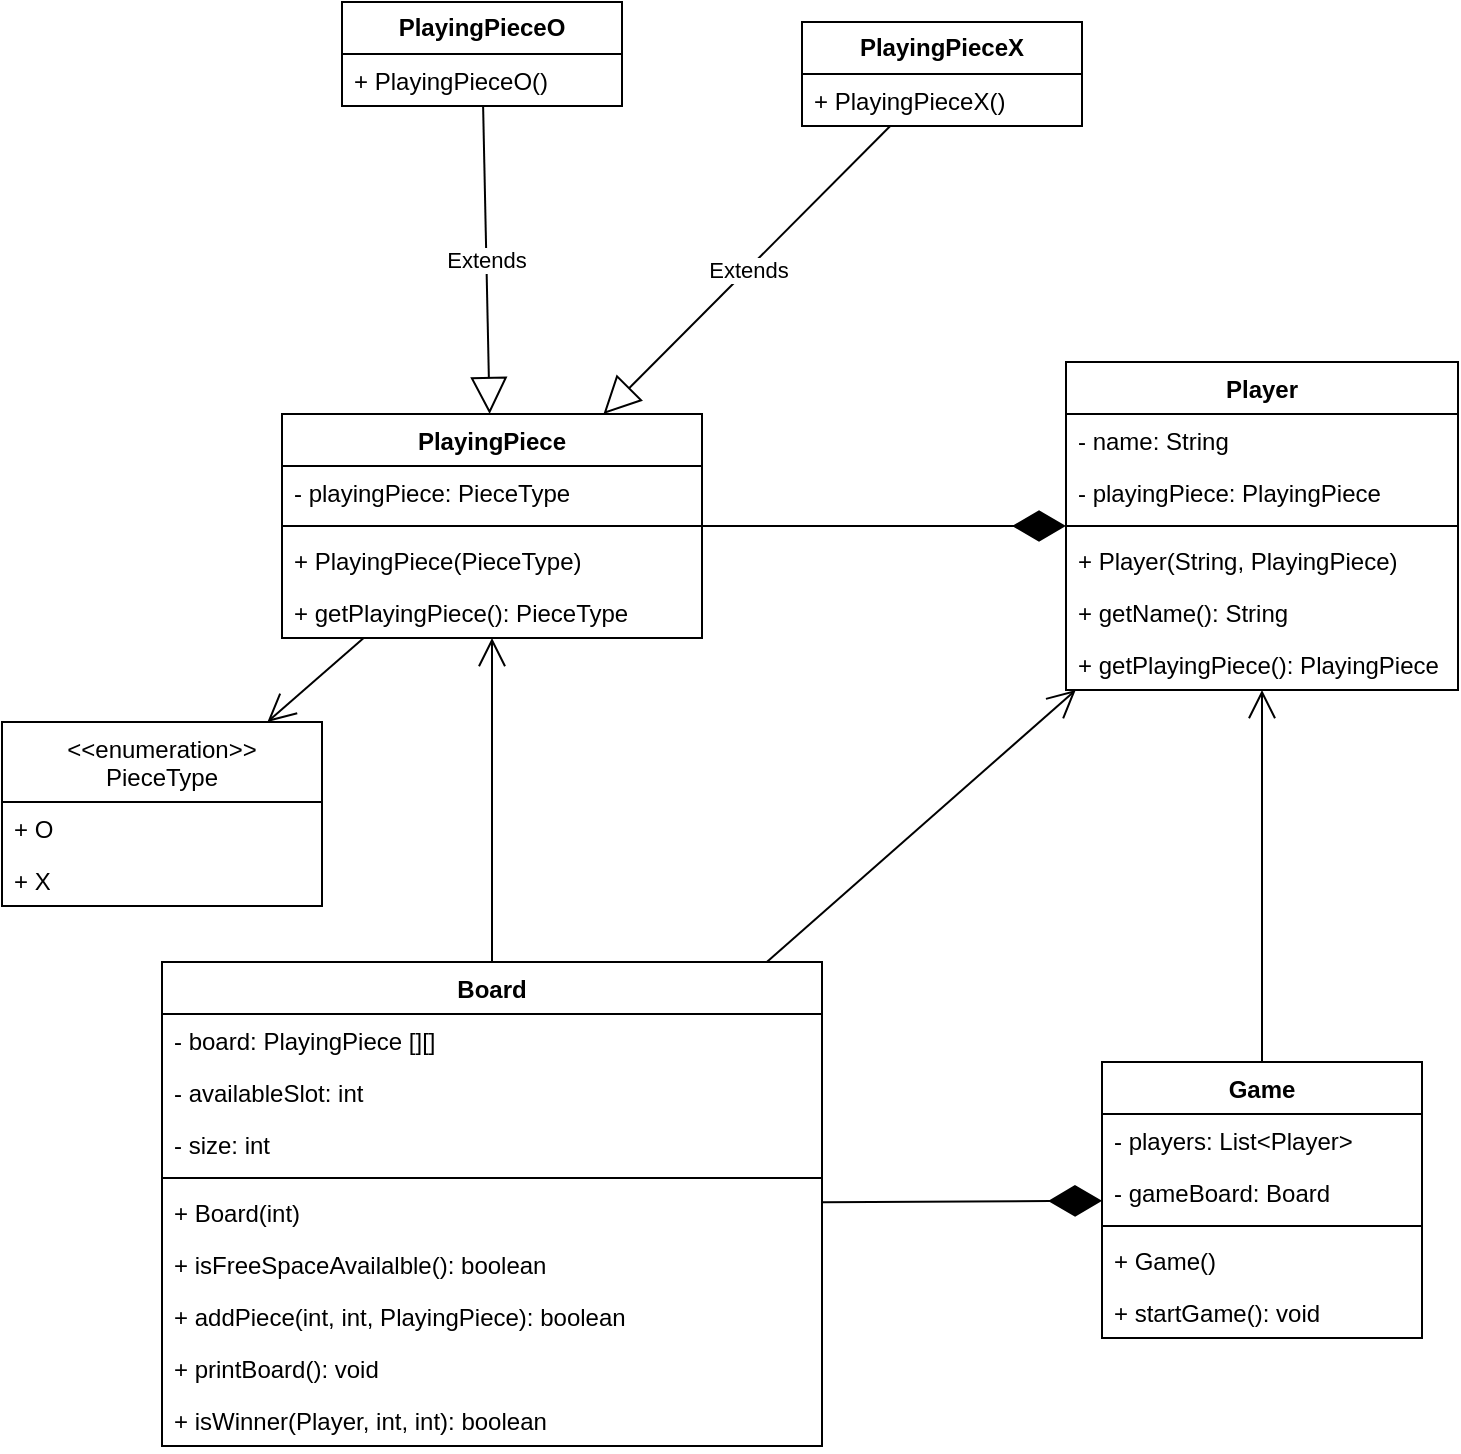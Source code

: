 <mxfile version="24.9.3">
  <diagram id="WaV6I5XTTUEyGwtXGamM" name="Page-1">
    <mxGraphModel dx="1666" dy="828" grid="1" gridSize="10" guides="1" tooltips="1" connect="1" arrows="1" fold="1" page="1" pageScale="1" pageWidth="827" pageHeight="1169" math="0" shadow="0">
      <root>
        <mxCell id="0" />
        <mxCell id="1" parent="0" />
        <mxCell id="thSkNw75EUkY4Bqw_kF2-1" value="&lt;span style=&quot;font-weight: 400;&quot;&gt;&amp;lt;&amp;lt;enumeration&amp;gt;&amp;gt;&lt;/span&gt;&lt;div&gt;&lt;span style=&quot;font-weight: 400;&quot;&gt;PieceType&lt;/span&gt;&lt;/div&gt;" style="swimlane;fontStyle=1;align=center;verticalAlign=top;childLayout=stackLayout;horizontal=1;startSize=40;horizontalStack=0;resizeParent=1;resizeParentMax=0;resizeLast=0;collapsible=1;marginBottom=0;whiteSpace=wrap;html=1;" parent="1" vertex="1">
          <mxGeometry x="50" y="530" width="160" height="92" as="geometry" />
        </mxCell>
        <mxCell id="thSkNw75EUkY4Bqw_kF2-2" value="+ O" style="text;strokeColor=none;fillColor=none;align=left;verticalAlign=top;spacingLeft=4;spacingRight=4;overflow=hidden;rotatable=0;points=[[0,0.5],[1,0.5]];portConstraint=eastwest;whiteSpace=wrap;html=1;" parent="thSkNw75EUkY4Bqw_kF2-1" vertex="1">
          <mxGeometry y="40" width="160" height="26" as="geometry" />
        </mxCell>
        <mxCell id="thSkNw75EUkY4Bqw_kF2-5" value="+ X" style="text;strokeColor=none;fillColor=none;align=left;verticalAlign=top;spacingLeft=4;spacingRight=4;overflow=hidden;rotatable=0;points=[[0,0.5],[1,0.5]];portConstraint=eastwest;whiteSpace=wrap;html=1;" parent="thSkNw75EUkY4Bqw_kF2-1" vertex="1">
          <mxGeometry y="66" width="160" height="26" as="geometry" />
        </mxCell>
        <mxCell id="zSFDx17UMj5DyOR8TztK-1" value="PlayingPiece" style="swimlane;fontStyle=1;align=center;verticalAlign=top;childLayout=stackLayout;horizontal=1;startSize=26;horizontalStack=0;resizeParent=1;resizeParentMax=0;resizeLast=0;collapsible=1;marginBottom=0;whiteSpace=wrap;html=1;" vertex="1" parent="1">
          <mxGeometry x="190" y="376" width="210" height="112" as="geometry" />
        </mxCell>
        <mxCell id="zSFDx17UMj5DyOR8TztK-2" value="- playingPiece: PieceType" style="text;strokeColor=none;fillColor=none;align=left;verticalAlign=top;spacingLeft=4;spacingRight=4;overflow=hidden;rotatable=0;points=[[0,0.5],[1,0.5]];portConstraint=eastwest;whiteSpace=wrap;html=1;" vertex="1" parent="zSFDx17UMj5DyOR8TztK-1">
          <mxGeometry y="26" width="210" height="26" as="geometry" />
        </mxCell>
        <mxCell id="zSFDx17UMj5DyOR8TztK-3" value="" style="line;strokeWidth=1;fillColor=none;align=left;verticalAlign=middle;spacingTop=-1;spacingLeft=3;spacingRight=3;rotatable=0;labelPosition=right;points=[];portConstraint=eastwest;strokeColor=inherit;" vertex="1" parent="zSFDx17UMj5DyOR8TztK-1">
          <mxGeometry y="52" width="210" height="8" as="geometry" />
        </mxCell>
        <mxCell id="zSFDx17UMj5DyOR8TztK-4" value="+ PlayingPiece(PieceType)" style="text;strokeColor=none;fillColor=none;align=left;verticalAlign=top;spacingLeft=4;spacingRight=4;overflow=hidden;rotatable=0;points=[[0,0.5],[1,0.5]];portConstraint=eastwest;whiteSpace=wrap;html=1;" vertex="1" parent="zSFDx17UMj5DyOR8TztK-1">
          <mxGeometry y="60" width="210" height="26" as="geometry" />
        </mxCell>
        <mxCell id="zSFDx17UMj5DyOR8TztK-5" value="+ getPlayingPiece(): PieceType" style="text;strokeColor=none;fillColor=none;align=left;verticalAlign=top;spacingLeft=4;spacingRight=4;overflow=hidden;rotatable=0;points=[[0,0.5],[1,0.5]];portConstraint=eastwest;whiteSpace=wrap;html=1;" vertex="1" parent="zSFDx17UMj5DyOR8TztK-1">
          <mxGeometry y="86" width="210" height="26" as="geometry" />
        </mxCell>
        <mxCell id="zSFDx17UMj5DyOR8TztK-6" value="&lt;b&gt;PlayingPieceO&lt;/b&gt;" style="swimlane;fontStyle=0;childLayout=stackLayout;horizontal=1;startSize=26;fillColor=none;horizontalStack=0;resizeParent=1;resizeParentMax=0;resizeLast=0;collapsible=1;marginBottom=0;whiteSpace=wrap;html=1;" vertex="1" parent="1">
          <mxGeometry x="220" y="170" width="140" height="52" as="geometry" />
        </mxCell>
        <mxCell id="zSFDx17UMj5DyOR8TztK-7" value="+&amp;nbsp;&lt;span style=&quot;text-align: center;&quot;&gt;PlayingPieceO()&lt;/span&gt;" style="text;strokeColor=none;fillColor=none;align=left;verticalAlign=top;spacingLeft=4;spacingRight=4;overflow=hidden;rotatable=0;points=[[0,0.5],[1,0.5]];portConstraint=eastwest;whiteSpace=wrap;html=1;" vertex="1" parent="zSFDx17UMj5DyOR8TztK-6">
          <mxGeometry y="26" width="140" height="26" as="geometry" />
        </mxCell>
        <mxCell id="zSFDx17UMj5DyOR8TztK-10" value="&lt;b&gt;PlayingPieceX&lt;/b&gt;" style="swimlane;fontStyle=0;childLayout=stackLayout;horizontal=1;startSize=26;fillColor=none;horizontalStack=0;resizeParent=1;resizeParentMax=0;resizeLast=0;collapsible=1;marginBottom=0;whiteSpace=wrap;html=1;" vertex="1" parent="1">
          <mxGeometry x="450" y="180" width="140" height="52" as="geometry" />
        </mxCell>
        <mxCell id="zSFDx17UMj5DyOR8TztK-11" value="+&amp;nbsp;&lt;span style=&quot;text-align: center;&quot;&gt;PlayingPieceX()&lt;/span&gt;" style="text;strokeColor=none;fillColor=none;align=left;verticalAlign=top;spacingLeft=4;spacingRight=4;overflow=hidden;rotatable=0;points=[[0,0.5],[1,0.5]];portConstraint=eastwest;whiteSpace=wrap;html=1;" vertex="1" parent="zSFDx17UMj5DyOR8TztK-10">
          <mxGeometry y="26" width="140" height="26" as="geometry" />
        </mxCell>
        <mxCell id="zSFDx17UMj5DyOR8TztK-12" value="Player" style="swimlane;fontStyle=1;align=center;verticalAlign=top;childLayout=stackLayout;horizontal=1;startSize=26;horizontalStack=0;resizeParent=1;resizeParentMax=0;resizeLast=0;collapsible=1;marginBottom=0;whiteSpace=wrap;html=1;" vertex="1" parent="1">
          <mxGeometry x="582" y="350" width="196" height="164" as="geometry" />
        </mxCell>
        <mxCell id="zSFDx17UMj5DyOR8TztK-13" value="- name: String" style="text;strokeColor=none;fillColor=none;align=left;verticalAlign=top;spacingLeft=4;spacingRight=4;overflow=hidden;rotatable=0;points=[[0,0.5],[1,0.5]];portConstraint=eastwest;whiteSpace=wrap;html=1;" vertex="1" parent="zSFDx17UMj5DyOR8TztK-12">
          <mxGeometry y="26" width="196" height="26" as="geometry" />
        </mxCell>
        <mxCell id="zSFDx17UMj5DyOR8TztK-16" value="- playingPiece: PlayingPiece" style="text;strokeColor=none;fillColor=none;align=left;verticalAlign=top;spacingLeft=4;spacingRight=4;overflow=hidden;rotatable=0;points=[[0,0.5],[1,0.5]];portConstraint=eastwest;whiteSpace=wrap;html=1;" vertex="1" parent="zSFDx17UMj5DyOR8TztK-12">
          <mxGeometry y="52" width="196" height="26" as="geometry" />
        </mxCell>
        <mxCell id="zSFDx17UMj5DyOR8TztK-14" value="" style="line;strokeWidth=1;fillColor=none;align=left;verticalAlign=middle;spacingTop=-1;spacingLeft=3;spacingRight=3;rotatable=0;labelPosition=right;points=[];portConstraint=eastwest;strokeColor=inherit;" vertex="1" parent="zSFDx17UMj5DyOR8TztK-12">
          <mxGeometry y="78" width="196" height="8" as="geometry" />
        </mxCell>
        <mxCell id="zSFDx17UMj5DyOR8TztK-15" value="+ Player(String, PlayingPiece)" style="text;strokeColor=none;fillColor=none;align=left;verticalAlign=top;spacingLeft=4;spacingRight=4;overflow=hidden;rotatable=0;points=[[0,0.5],[1,0.5]];portConstraint=eastwest;whiteSpace=wrap;html=1;" vertex="1" parent="zSFDx17UMj5DyOR8TztK-12">
          <mxGeometry y="86" width="196" height="26" as="geometry" />
        </mxCell>
        <mxCell id="zSFDx17UMj5DyOR8TztK-17" value="+ getName(): String" style="text;strokeColor=none;fillColor=none;align=left;verticalAlign=top;spacingLeft=4;spacingRight=4;overflow=hidden;rotatable=0;points=[[0,0.5],[1,0.5]];portConstraint=eastwest;whiteSpace=wrap;html=1;" vertex="1" parent="zSFDx17UMj5DyOR8TztK-12">
          <mxGeometry y="112" width="196" height="26" as="geometry" />
        </mxCell>
        <mxCell id="zSFDx17UMj5DyOR8TztK-18" value="+ getPlayingPiece(): PlayingPiece" style="text;strokeColor=none;fillColor=none;align=left;verticalAlign=top;spacingLeft=4;spacingRight=4;overflow=hidden;rotatable=0;points=[[0,0.5],[1,0.5]];portConstraint=eastwest;whiteSpace=wrap;html=1;" vertex="1" parent="zSFDx17UMj5DyOR8TztK-12">
          <mxGeometry y="138" width="196" height="26" as="geometry" />
        </mxCell>
        <mxCell id="zSFDx17UMj5DyOR8TztK-19" value="Board" style="swimlane;fontStyle=1;align=center;verticalAlign=top;childLayout=stackLayout;horizontal=1;startSize=26;horizontalStack=0;resizeParent=1;resizeParentMax=0;resizeLast=0;collapsible=1;marginBottom=0;whiteSpace=wrap;html=1;" vertex="1" parent="1">
          <mxGeometry x="130" y="650" width="330" height="242" as="geometry" />
        </mxCell>
        <mxCell id="zSFDx17UMj5DyOR8TztK-20" value="- board: PlayingPiece [][]" style="text;strokeColor=none;fillColor=none;align=left;verticalAlign=top;spacingLeft=4;spacingRight=4;overflow=hidden;rotatable=0;points=[[0,0.5],[1,0.5]];portConstraint=eastwest;whiteSpace=wrap;html=1;" vertex="1" parent="zSFDx17UMj5DyOR8TztK-19">
          <mxGeometry y="26" width="330" height="26" as="geometry" />
        </mxCell>
        <mxCell id="zSFDx17UMj5DyOR8TztK-23" value="- availableSlot: int" style="text;strokeColor=none;fillColor=none;align=left;verticalAlign=top;spacingLeft=4;spacingRight=4;overflow=hidden;rotatable=0;points=[[0,0.5],[1,0.5]];portConstraint=eastwest;whiteSpace=wrap;html=1;" vertex="1" parent="zSFDx17UMj5DyOR8TztK-19">
          <mxGeometry y="52" width="330" height="26" as="geometry" />
        </mxCell>
        <mxCell id="zSFDx17UMj5DyOR8TztK-24" value="- size: int" style="text;strokeColor=none;fillColor=none;align=left;verticalAlign=top;spacingLeft=4;spacingRight=4;overflow=hidden;rotatable=0;points=[[0,0.5],[1,0.5]];portConstraint=eastwest;whiteSpace=wrap;html=1;" vertex="1" parent="zSFDx17UMj5DyOR8TztK-19">
          <mxGeometry y="78" width="330" height="26" as="geometry" />
        </mxCell>
        <mxCell id="zSFDx17UMj5DyOR8TztK-21" value="" style="line;strokeWidth=1;fillColor=none;align=left;verticalAlign=middle;spacingTop=-1;spacingLeft=3;spacingRight=3;rotatable=0;labelPosition=right;points=[];portConstraint=eastwest;strokeColor=inherit;" vertex="1" parent="zSFDx17UMj5DyOR8TztK-19">
          <mxGeometry y="104" width="330" height="8" as="geometry" />
        </mxCell>
        <mxCell id="zSFDx17UMj5DyOR8TztK-22" value="+ Board(int)" style="text;strokeColor=none;fillColor=none;align=left;verticalAlign=top;spacingLeft=4;spacingRight=4;overflow=hidden;rotatable=0;points=[[0,0.5],[1,0.5]];portConstraint=eastwest;whiteSpace=wrap;html=1;" vertex="1" parent="zSFDx17UMj5DyOR8TztK-19">
          <mxGeometry y="112" width="330" height="26" as="geometry" />
        </mxCell>
        <mxCell id="zSFDx17UMj5DyOR8TztK-25" value="+ isFreeSpaceAvailalble(): boolean" style="text;strokeColor=none;fillColor=none;align=left;verticalAlign=top;spacingLeft=4;spacingRight=4;overflow=hidden;rotatable=0;points=[[0,0.5],[1,0.5]];portConstraint=eastwest;whiteSpace=wrap;html=1;" vertex="1" parent="zSFDx17UMj5DyOR8TztK-19">
          <mxGeometry y="138" width="330" height="26" as="geometry" />
        </mxCell>
        <mxCell id="zSFDx17UMj5DyOR8TztK-26" value="+ addPiece(int, int, PlayingPiece): boolean" style="text;strokeColor=none;fillColor=none;align=left;verticalAlign=top;spacingLeft=4;spacingRight=4;overflow=hidden;rotatable=0;points=[[0,0.5],[1,0.5]];portConstraint=eastwest;whiteSpace=wrap;html=1;" vertex="1" parent="zSFDx17UMj5DyOR8TztK-19">
          <mxGeometry y="164" width="330" height="26" as="geometry" />
        </mxCell>
        <mxCell id="zSFDx17UMj5DyOR8TztK-27" value="+ printBoard(): void" style="text;strokeColor=none;fillColor=none;align=left;verticalAlign=top;spacingLeft=4;spacingRight=4;overflow=hidden;rotatable=0;points=[[0,0.5],[1,0.5]];portConstraint=eastwest;whiteSpace=wrap;html=1;" vertex="1" parent="zSFDx17UMj5DyOR8TztK-19">
          <mxGeometry y="190" width="330" height="26" as="geometry" />
        </mxCell>
        <mxCell id="zSFDx17UMj5DyOR8TztK-28" value="+ isWinner(Player, int, int): boolean" style="text;strokeColor=none;fillColor=none;align=left;verticalAlign=top;spacingLeft=4;spacingRight=4;overflow=hidden;rotatable=0;points=[[0,0.5],[1,0.5]];portConstraint=eastwest;whiteSpace=wrap;html=1;" vertex="1" parent="zSFDx17UMj5DyOR8TztK-19">
          <mxGeometry y="216" width="330" height="26" as="geometry" />
        </mxCell>
        <mxCell id="zSFDx17UMj5DyOR8TztK-29" value="Game" style="swimlane;fontStyle=1;align=center;verticalAlign=top;childLayout=stackLayout;horizontal=1;startSize=26;horizontalStack=0;resizeParent=1;resizeParentMax=0;resizeLast=0;collapsible=1;marginBottom=0;whiteSpace=wrap;html=1;" vertex="1" parent="1">
          <mxGeometry x="600" y="700" width="160" height="138" as="geometry" />
        </mxCell>
        <mxCell id="zSFDx17UMj5DyOR8TztK-30" value="- players: List&amp;lt;Player&amp;gt;" style="text;strokeColor=none;fillColor=none;align=left;verticalAlign=top;spacingLeft=4;spacingRight=4;overflow=hidden;rotatable=0;points=[[0,0.5],[1,0.5]];portConstraint=eastwest;whiteSpace=wrap;html=1;" vertex="1" parent="zSFDx17UMj5DyOR8TztK-29">
          <mxGeometry y="26" width="160" height="26" as="geometry" />
        </mxCell>
        <mxCell id="zSFDx17UMj5DyOR8TztK-33" value="- gameBoard: Board" style="text;strokeColor=none;fillColor=none;align=left;verticalAlign=top;spacingLeft=4;spacingRight=4;overflow=hidden;rotatable=0;points=[[0,0.5],[1,0.5]];portConstraint=eastwest;whiteSpace=wrap;html=1;" vertex="1" parent="zSFDx17UMj5DyOR8TztK-29">
          <mxGeometry y="52" width="160" height="26" as="geometry" />
        </mxCell>
        <mxCell id="zSFDx17UMj5DyOR8TztK-31" value="" style="line;strokeWidth=1;fillColor=none;align=left;verticalAlign=middle;spacingTop=-1;spacingLeft=3;spacingRight=3;rotatable=0;labelPosition=right;points=[];portConstraint=eastwest;strokeColor=inherit;" vertex="1" parent="zSFDx17UMj5DyOR8TztK-29">
          <mxGeometry y="78" width="160" height="8" as="geometry" />
        </mxCell>
        <mxCell id="zSFDx17UMj5DyOR8TztK-34" value="+ Game()" style="text;strokeColor=none;fillColor=none;align=left;verticalAlign=top;spacingLeft=4;spacingRight=4;overflow=hidden;rotatable=0;points=[[0,0.5],[1,0.5]];portConstraint=eastwest;whiteSpace=wrap;html=1;" vertex="1" parent="zSFDx17UMj5DyOR8TztK-29">
          <mxGeometry y="86" width="160" height="26" as="geometry" />
        </mxCell>
        <mxCell id="zSFDx17UMj5DyOR8TztK-32" value="+ startGame(): void" style="text;strokeColor=none;fillColor=none;align=left;verticalAlign=top;spacingLeft=4;spacingRight=4;overflow=hidden;rotatable=0;points=[[0,0.5],[1,0.5]];portConstraint=eastwest;whiteSpace=wrap;html=1;" vertex="1" parent="zSFDx17UMj5DyOR8TztK-29">
          <mxGeometry y="112" width="160" height="26" as="geometry" />
        </mxCell>
        <mxCell id="zSFDx17UMj5DyOR8TztK-35" value="Extends" style="endArrow=block;endSize=16;endFill=0;html=1;rounded=0;" edge="1" parent="1" source="zSFDx17UMj5DyOR8TztK-6" target="zSFDx17UMj5DyOR8TztK-1">
          <mxGeometry width="160" relative="1" as="geometry">
            <mxPoint x="-120" y="150" as="sourcePoint" />
            <mxPoint x="40" y="150" as="targetPoint" />
          </mxGeometry>
        </mxCell>
        <mxCell id="zSFDx17UMj5DyOR8TztK-36" value="Extends" style="endArrow=block;endSize=16;endFill=0;html=1;rounded=0;" edge="1" parent="1" source="zSFDx17UMj5DyOR8TztK-10" target="zSFDx17UMj5DyOR8TztK-1">
          <mxGeometry width="160" relative="1" as="geometry">
            <mxPoint x="114" y="120" as="sourcePoint" />
            <mxPoint x="209" y="248" as="targetPoint" />
          </mxGeometry>
        </mxCell>
        <mxCell id="zSFDx17UMj5DyOR8TztK-38" value="" style="endArrow=open;endFill=1;endSize=12;html=1;rounded=0;" edge="1" parent="1" source="zSFDx17UMj5DyOR8TztK-1" target="thSkNw75EUkY4Bqw_kF2-1">
          <mxGeometry width="160" relative="1" as="geometry">
            <mxPoint x="-330" y="300" as="sourcePoint" />
            <mxPoint x="-170" y="300" as="targetPoint" />
          </mxGeometry>
        </mxCell>
        <mxCell id="zSFDx17UMj5DyOR8TztK-41" value="" style="endArrow=diamondThin;endFill=1;endSize=24;html=1;rounded=0;" edge="1" parent="1" source="zSFDx17UMj5DyOR8TztK-1" target="zSFDx17UMj5DyOR8TztK-12">
          <mxGeometry width="160" relative="1" as="geometry">
            <mxPoint x="30" y="280" as="sourcePoint" />
            <mxPoint x="260" y="293.252" as="targetPoint" />
          </mxGeometry>
        </mxCell>
        <mxCell id="zSFDx17UMj5DyOR8TztK-42" value="" style="endArrow=open;endFill=1;endSize=12;html=1;rounded=0;" edge="1" parent="1" source="zSFDx17UMj5DyOR8TztK-29" target="zSFDx17UMj5DyOR8TztK-12">
          <mxGeometry width="160" relative="1" as="geometry">
            <mxPoint x="689" y="334" as="sourcePoint" />
            <mxPoint x="600" y="272" as="targetPoint" />
          </mxGeometry>
        </mxCell>
        <mxCell id="zSFDx17UMj5DyOR8TztK-43" value="" style="endArrow=diamondThin;endFill=1;endSize=24;html=1;rounded=0;" edge="1" parent="1" source="zSFDx17UMj5DyOR8TztK-19" target="zSFDx17UMj5DyOR8TztK-29">
          <mxGeometry width="160" relative="1" as="geometry">
            <mxPoint x="260" y="390" as="sourcePoint" />
            <mxPoint x="420" y="390" as="targetPoint" />
          </mxGeometry>
        </mxCell>
        <mxCell id="zSFDx17UMj5DyOR8TztK-44" value="" style="endArrow=open;endFill=1;endSize=12;html=1;rounded=0;" edge="1" parent="1" source="zSFDx17UMj5DyOR8TztK-19" target="zSFDx17UMj5DyOR8TztK-12">
          <mxGeometry width="160" relative="1" as="geometry">
            <mxPoint x="289" y="432" as="sourcePoint" />
            <mxPoint x="200" y="370" as="targetPoint" />
            <Array as="points" />
          </mxGeometry>
        </mxCell>
        <mxCell id="zSFDx17UMj5DyOR8TztK-45" value="" style="endArrow=open;endFill=1;endSize=12;html=1;rounded=0;" edge="1" parent="1" source="zSFDx17UMj5DyOR8TztK-19" target="zSFDx17UMj5DyOR8TztK-1">
          <mxGeometry width="160" relative="1" as="geometry">
            <mxPoint x="120" y="480" as="sourcePoint" />
            <mxPoint x="169" y="344" as="targetPoint" />
            <Array as="points" />
          </mxGeometry>
        </mxCell>
      </root>
    </mxGraphModel>
  </diagram>
</mxfile>
